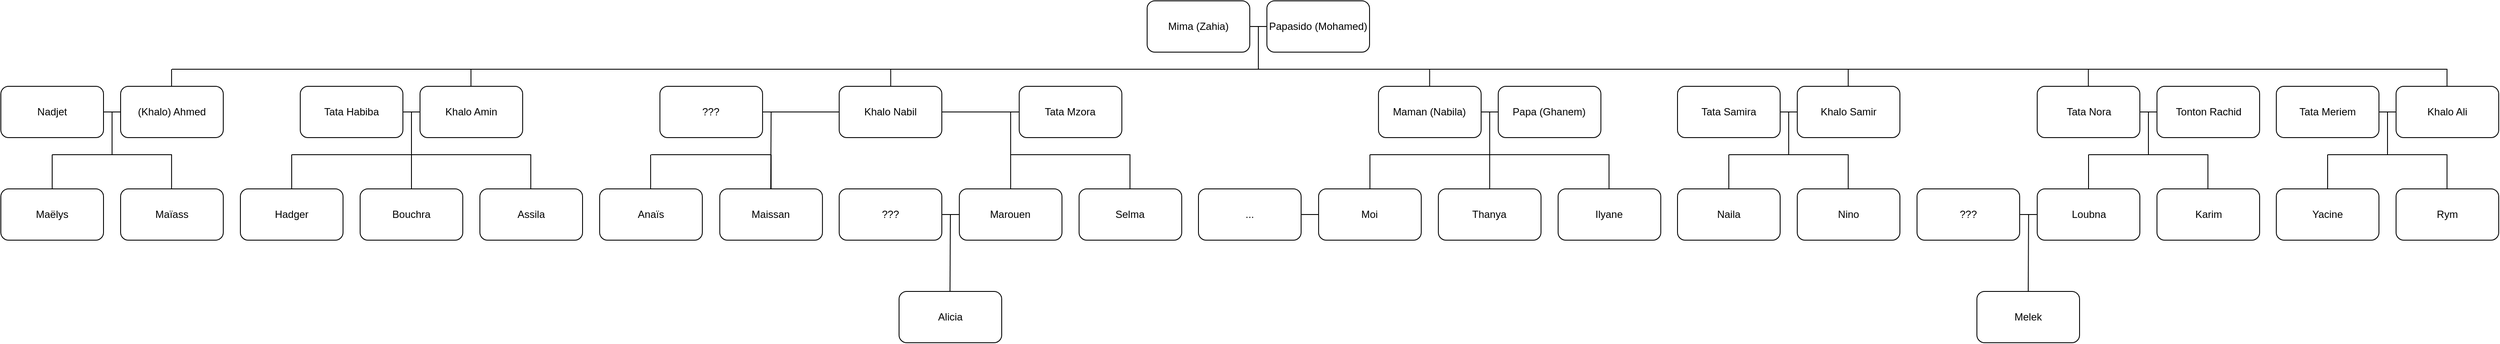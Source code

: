 <mxfile version="28.0.7">
  <diagram name="Page-1" id="Qdo_SYBLGGpn4ifu639h">
    <mxGraphModel dx="2784" dy="760" grid="1" gridSize="10" guides="1" tooltips="1" connect="1" arrows="1" fold="1" page="1" pageScale="1" pageWidth="827" pageHeight="1169" math="0" shadow="0">
      <root>
        <mxCell id="0" />
        <mxCell id="1" parent="0" />
        <mxCell id="HImxJRBcL6gJJ8b0BBrh-1" value="Moi" style="rounded=1;whiteSpace=wrap;html=1;" vertex="1" parent="1">
          <mxGeometry x="270.44" y="490" width="120" height="60" as="geometry" />
        </mxCell>
        <mxCell id="HImxJRBcL6gJJ8b0BBrh-2" value="Thanya" style="rounded=1;whiteSpace=wrap;html=1;" vertex="1" parent="1">
          <mxGeometry x="410.44" y="490" width="120" height="60" as="geometry" />
        </mxCell>
        <mxCell id="HImxJRBcL6gJJ8b0BBrh-3" value="Ilyane" style="rounded=1;whiteSpace=wrap;html=1;" vertex="1" parent="1">
          <mxGeometry x="550.44" y="490" width="120" height="60" as="geometry" />
        </mxCell>
        <mxCell id="HImxJRBcL6gJJ8b0BBrh-4" value="Maman (Nabila)" style="whiteSpace=wrap;html=1;rounded=1;" vertex="1" parent="1">
          <mxGeometry x="340.44" y="370" width="120" height="60" as="geometry" />
        </mxCell>
        <mxCell id="HImxJRBcL6gJJ8b0BBrh-5" value="Papa (Ghanem)" style="whiteSpace=wrap;html=1;rounded=1;" vertex="1" parent="1">
          <mxGeometry x="480.44" y="370" width="120" height="60" as="geometry" />
        </mxCell>
        <mxCell id="HImxJRBcL6gJJ8b0BBrh-6" value="" style="endArrow=none;html=1;rounded=0;exitX=1;exitY=0.5;exitDx=0;exitDy=0;entryX=0;entryY=0.5;entryDx=0;entryDy=0;" edge="1" parent="1" source="HImxJRBcL6gJJ8b0BBrh-4" target="HImxJRBcL6gJJ8b0BBrh-5">
          <mxGeometry width="50" height="50" relative="1" as="geometry">
            <mxPoint x="450.44" y="530" as="sourcePoint" />
            <mxPoint x="520.44" y="460" as="targetPoint" />
          </mxGeometry>
        </mxCell>
        <mxCell id="HImxJRBcL6gJJ8b0BBrh-7" value="" style="endArrow=none;html=1;rounded=0;exitX=0.5;exitY=0;exitDx=0;exitDy=0;" edge="1" parent="1" source="HImxJRBcL6gJJ8b0BBrh-2">
          <mxGeometry width="50" height="50" relative="1" as="geometry">
            <mxPoint x="450.44" y="530" as="sourcePoint" />
            <mxPoint x="470.44" y="400" as="targetPoint" />
          </mxGeometry>
        </mxCell>
        <mxCell id="HImxJRBcL6gJJ8b0BBrh-8" value="" style="endArrow=none;html=1;rounded=0;" edge="1" parent="1">
          <mxGeometry width="50" height="50" relative="1" as="geometry">
            <mxPoint x="330.44" y="450" as="sourcePoint" />
            <mxPoint x="610.44" y="450" as="targetPoint" />
          </mxGeometry>
        </mxCell>
        <mxCell id="HImxJRBcL6gJJ8b0BBrh-9" value="" style="endArrow=none;html=1;rounded=0;exitX=0.5;exitY=0;exitDx=0;exitDy=0;" edge="1" parent="1" source="HImxJRBcL6gJJ8b0BBrh-1">
          <mxGeometry width="50" height="50" relative="1" as="geometry">
            <mxPoint x="450.44" y="530" as="sourcePoint" />
            <mxPoint x="330.44" y="450" as="targetPoint" />
          </mxGeometry>
        </mxCell>
        <mxCell id="HImxJRBcL6gJJ8b0BBrh-10" value="" style="endArrow=none;html=1;rounded=0;exitX=0.5;exitY=0;exitDx=0;exitDy=0;" edge="1" parent="1">
          <mxGeometry width="50" height="50" relative="1" as="geometry">
            <mxPoint x="609.94" y="490" as="sourcePoint" />
            <mxPoint x="609.94" y="450" as="targetPoint" />
          </mxGeometry>
        </mxCell>
        <mxCell id="HImxJRBcL6gJJ8b0BBrh-11" value="" style="endArrow=none;html=1;rounded=0;exitX=0.5;exitY=0;exitDx=0;exitDy=0;" edge="1" parent="1">
          <mxGeometry width="50" height="50" relative="1" as="geometry">
            <mxPoint x="400.23" y="370" as="sourcePoint" />
            <mxPoint x="400.23" y="350" as="targetPoint" />
          </mxGeometry>
        </mxCell>
        <mxCell id="HImxJRBcL6gJJ8b0BBrh-12" value="..." style="whiteSpace=wrap;html=1;rounded=1;" vertex="1" parent="1">
          <mxGeometry x="130.0" y="490" width="120" height="60" as="geometry" />
        </mxCell>
        <mxCell id="HImxJRBcL6gJJ8b0BBrh-13" value="" style="endArrow=none;html=1;rounded=0;exitX=1;exitY=0.5;exitDx=0;exitDy=0;entryX=0;entryY=0.5;entryDx=0;entryDy=0;" edge="1" parent="1" source="HImxJRBcL6gJJ8b0BBrh-12">
          <mxGeometry width="50" height="50" relative="1" as="geometry">
            <mxPoint x="240" y="650" as="sourcePoint" />
            <mxPoint x="270.44" y="520" as="targetPoint" />
          </mxGeometry>
        </mxCell>
        <mxCell id="HImxJRBcL6gJJ8b0BBrh-14" value="Naila" style="rounded=1;whiteSpace=wrap;html=1;" vertex="1" parent="1">
          <mxGeometry x="690" y="490" width="120" height="60" as="geometry" />
        </mxCell>
        <mxCell id="HImxJRBcL6gJJ8b0BBrh-16" value="Nino" style="rounded=1;whiteSpace=wrap;html=1;" vertex="1" parent="1">
          <mxGeometry x="830" y="490" width="120" height="60" as="geometry" />
        </mxCell>
        <mxCell id="HImxJRBcL6gJJ8b0BBrh-17" value="Tata Samira" style="whiteSpace=wrap;html=1;rounded=1;" vertex="1" parent="1">
          <mxGeometry x="690" y="370" width="120" height="60" as="geometry" />
        </mxCell>
        <mxCell id="HImxJRBcL6gJJ8b0BBrh-18" value="Khalo Samir" style="whiteSpace=wrap;html=1;rounded=1;" vertex="1" parent="1">
          <mxGeometry x="830" y="370" width="120" height="60" as="geometry" />
        </mxCell>
        <mxCell id="HImxJRBcL6gJJ8b0BBrh-19" value="" style="endArrow=none;html=1;rounded=0;exitX=1;exitY=0.5;exitDx=0;exitDy=0;entryX=0;entryY=0.5;entryDx=0;entryDy=0;" edge="1" source="HImxJRBcL6gJJ8b0BBrh-17" target="HImxJRBcL6gJJ8b0BBrh-18" parent="1">
          <mxGeometry width="50" height="50" relative="1" as="geometry">
            <mxPoint x="800" y="530" as="sourcePoint" />
            <mxPoint x="870" y="460" as="targetPoint" />
          </mxGeometry>
        </mxCell>
        <mxCell id="HImxJRBcL6gJJ8b0BBrh-20" value="" style="endArrow=none;html=1;rounded=0;" edge="1" parent="1">
          <mxGeometry width="50" height="50" relative="1" as="geometry">
            <mxPoint x="820" y="450" as="sourcePoint" />
            <mxPoint x="820" y="400" as="targetPoint" />
          </mxGeometry>
        </mxCell>
        <mxCell id="HImxJRBcL6gJJ8b0BBrh-21" value="" style="endArrow=none;html=1;rounded=0;" edge="1" parent="1">
          <mxGeometry width="50" height="50" relative="1" as="geometry">
            <mxPoint x="750" y="450" as="sourcePoint" />
            <mxPoint x="890" y="450" as="targetPoint" />
          </mxGeometry>
        </mxCell>
        <mxCell id="HImxJRBcL6gJJ8b0BBrh-22" value="" style="endArrow=none;html=1;rounded=0;exitX=0.5;exitY=0;exitDx=0;exitDy=0;" edge="1" source="HImxJRBcL6gJJ8b0BBrh-14" parent="1">
          <mxGeometry width="50" height="50" relative="1" as="geometry">
            <mxPoint x="800" y="530" as="sourcePoint" />
            <mxPoint x="750" y="450" as="targetPoint" />
          </mxGeometry>
        </mxCell>
        <mxCell id="HImxJRBcL6gJJ8b0BBrh-23" value="" style="endArrow=none;html=1;rounded=0;exitX=0.5;exitY=0;exitDx=0;exitDy=0;" edge="1" parent="1">
          <mxGeometry width="50" height="50" relative="1" as="geometry">
            <mxPoint x="889.57" y="490" as="sourcePoint" />
            <mxPoint x="889.57" y="450" as="targetPoint" />
          </mxGeometry>
        </mxCell>
        <mxCell id="HImxJRBcL6gJJ8b0BBrh-24" value="" style="endArrow=none;html=1;rounded=0;exitX=0.5;exitY=0;exitDx=0;exitDy=0;" edge="1" parent="1">
          <mxGeometry width="50" height="50" relative="1" as="geometry">
            <mxPoint x="889.57" y="370" as="sourcePoint" />
            <mxPoint x="889.57" y="350" as="targetPoint" />
          </mxGeometry>
        </mxCell>
        <mxCell id="HImxJRBcL6gJJ8b0BBrh-25" value="Loubna" style="rounded=1;whiteSpace=wrap;html=1;" vertex="1" parent="1">
          <mxGeometry x="1110.5" y="490" width="120" height="60" as="geometry" />
        </mxCell>
        <mxCell id="HImxJRBcL6gJJ8b0BBrh-26" value="Karim" style="rounded=1;whiteSpace=wrap;html=1;" vertex="1" parent="1">
          <mxGeometry x="1250.5" y="490" width="120" height="60" as="geometry" />
        </mxCell>
        <mxCell id="HImxJRBcL6gJJ8b0BBrh-27" value="Tata Nora" style="whiteSpace=wrap;html=1;rounded=1;" vertex="1" parent="1">
          <mxGeometry x="1110.5" y="370" width="120" height="60" as="geometry" />
        </mxCell>
        <mxCell id="HImxJRBcL6gJJ8b0BBrh-28" value="Tonton Rachid" style="whiteSpace=wrap;html=1;rounded=1;" vertex="1" parent="1">
          <mxGeometry x="1250.5" y="370" width="120" height="60" as="geometry" />
        </mxCell>
        <mxCell id="HImxJRBcL6gJJ8b0BBrh-29" value="" style="endArrow=none;html=1;rounded=0;exitX=1;exitY=0.5;exitDx=0;exitDy=0;entryX=0;entryY=0.5;entryDx=0;entryDy=0;" edge="1" source="HImxJRBcL6gJJ8b0BBrh-27" target="HImxJRBcL6gJJ8b0BBrh-28" parent="1">
          <mxGeometry width="50" height="50" relative="1" as="geometry">
            <mxPoint x="1220.5" y="530" as="sourcePoint" />
            <mxPoint x="1290.5" y="460" as="targetPoint" />
          </mxGeometry>
        </mxCell>
        <mxCell id="HImxJRBcL6gJJ8b0BBrh-30" value="" style="endArrow=none;html=1;rounded=0;" edge="1" parent="1">
          <mxGeometry width="50" height="50" relative="1" as="geometry">
            <mxPoint x="1240.5" y="450" as="sourcePoint" />
            <mxPoint x="1240.5" y="400" as="targetPoint" />
          </mxGeometry>
        </mxCell>
        <mxCell id="HImxJRBcL6gJJ8b0BBrh-31" value="" style="endArrow=none;html=1;rounded=0;" edge="1" parent="1">
          <mxGeometry width="50" height="50" relative="1" as="geometry">
            <mxPoint x="1170.5" y="450" as="sourcePoint" />
            <mxPoint x="1310.5" y="450" as="targetPoint" />
          </mxGeometry>
        </mxCell>
        <mxCell id="HImxJRBcL6gJJ8b0BBrh-32" value="" style="endArrow=none;html=1;rounded=0;exitX=0.5;exitY=0;exitDx=0;exitDy=0;" edge="1" source="HImxJRBcL6gJJ8b0BBrh-25" parent="1">
          <mxGeometry width="50" height="50" relative="1" as="geometry">
            <mxPoint x="1220.5" y="530" as="sourcePoint" />
            <mxPoint x="1170.5" y="450" as="targetPoint" />
          </mxGeometry>
        </mxCell>
        <mxCell id="HImxJRBcL6gJJ8b0BBrh-33" value="" style="endArrow=none;html=1;rounded=0;exitX=0.5;exitY=0;exitDx=0;exitDy=0;" edge="1" parent="1">
          <mxGeometry width="50" height="50" relative="1" as="geometry">
            <mxPoint x="1310.07" y="490" as="sourcePoint" />
            <mxPoint x="1310.07" y="450" as="targetPoint" />
          </mxGeometry>
        </mxCell>
        <mxCell id="HImxJRBcL6gJJ8b0BBrh-34" value="" style="endArrow=none;html=1;rounded=0;exitX=0.5;exitY=0;exitDx=0;exitDy=0;" edge="1" parent="1">
          <mxGeometry width="50" height="50" relative="1" as="geometry">
            <mxPoint x="1170.29" y="370" as="sourcePoint" />
            <mxPoint x="1170.29" y="350" as="targetPoint" />
          </mxGeometry>
        </mxCell>
        <mxCell id="HImxJRBcL6gJJ8b0BBrh-35" value="???" style="rounded=1;whiteSpace=wrap;html=1;" vertex="1" parent="1">
          <mxGeometry x="970" y="490" width="120" height="60" as="geometry" />
        </mxCell>
        <mxCell id="HImxJRBcL6gJJ8b0BBrh-36" value="Yacine" style="rounded=1;whiteSpace=wrap;html=1;" vertex="1" parent="1">
          <mxGeometry x="1390" y="490" width="120" height="60" as="geometry" />
        </mxCell>
        <mxCell id="HImxJRBcL6gJJ8b0BBrh-37" value="Rym" style="rounded=1;whiteSpace=wrap;html=1;" vertex="1" parent="1">
          <mxGeometry x="1530" y="490" width="120" height="60" as="geometry" />
        </mxCell>
        <mxCell id="HImxJRBcL6gJJ8b0BBrh-38" value="Tata Meriem" style="whiteSpace=wrap;html=1;rounded=1;" vertex="1" parent="1">
          <mxGeometry x="1390" y="370" width="120" height="60" as="geometry" />
        </mxCell>
        <mxCell id="HImxJRBcL6gJJ8b0BBrh-39" value="Khalo Ali" style="whiteSpace=wrap;html=1;rounded=1;" vertex="1" parent="1">
          <mxGeometry x="1530" y="370" width="120" height="60" as="geometry" />
        </mxCell>
        <mxCell id="HImxJRBcL6gJJ8b0BBrh-40" value="" style="endArrow=none;html=1;rounded=0;exitX=1;exitY=0.5;exitDx=0;exitDy=0;entryX=0;entryY=0.5;entryDx=0;entryDy=0;" edge="1" source="HImxJRBcL6gJJ8b0BBrh-38" target="HImxJRBcL6gJJ8b0BBrh-39" parent="1">
          <mxGeometry width="50" height="50" relative="1" as="geometry">
            <mxPoint x="1500" y="530" as="sourcePoint" />
            <mxPoint x="1570" y="460" as="targetPoint" />
          </mxGeometry>
        </mxCell>
        <mxCell id="HImxJRBcL6gJJ8b0BBrh-41" value="" style="endArrow=none;html=1;rounded=0;" edge="1" parent="1">
          <mxGeometry width="50" height="50" relative="1" as="geometry">
            <mxPoint x="1520" y="450" as="sourcePoint" />
            <mxPoint x="1520" y="400" as="targetPoint" />
          </mxGeometry>
        </mxCell>
        <mxCell id="HImxJRBcL6gJJ8b0BBrh-42" value="" style="endArrow=none;html=1;rounded=0;" edge="1" parent="1">
          <mxGeometry width="50" height="50" relative="1" as="geometry">
            <mxPoint x="1450" y="450" as="sourcePoint" />
            <mxPoint x="1590" y="450" as="targetPoint" />
          </mxGeometry>
        </mxCell>
        <mxCell id="HImxJRBcL6gJJ8b0BBrh-43" value="" style="endArrow=none;html=1;rounded=0;exitX=0.5;exitY=0;exitDx=0;exitDy=0;" edge="1" source="HImxJRBcL6gJJ8b0BBrh-36" parent="1">
          <mxGeometry width="50" height="50" relative="1" as="geometry">
            <mxPoint x="1500" y="530" as="sourcePoint" />
            <mxPoint x="1450" y="450" as="targetPoint" />
          </mxGeometry>
        </mxCell>
        <mxCell id="HImxJRBcL6gJJ8b0BBrh-44" value="" style="endArrow=none;html=1;rounded=0;exitX=0.5;exitY=0;exitDx=0;exitDy=0;" edge="1" parent="1">
          <mxGeometry width="50" height="50" relative="1" as="geometry">
            <mxPoint x="1589.57" y="490" as="sourcePoint" />
            <mxPoint x="1589.57" y="450" as="targetPoint" />
          </mxGeometry>
        </mxCell>
        <mxCell id="HImxJRBcL6gJJ8b0BBrh-45" value="" style="endArrow=none;html=1;rounded=0;exitX=0.5;exitY=0;exitDx=0;exitDy=0;" edge="1" parent="1">
          <mxGeometry width="50" height="50" relative="1" as="geometry">
            <mxPoint x="1589.57" y="370" as="sourcePoint" />
            <mxPoint x="1589.57" y="350" as="targetPoint" />
          </mxGeometry>
        </mxCell>
        <mxCell id="HImxJRBcL6gJJ8b0BBrh-57" value="Maissan" style="rounded=1;whiteSpace=wrap;html=1;" vertex="1" parent="1">
          <mxGeometry x="-429.56" y="490" width="120" height="60" as="geometry" />
        </mxCell>
        <mxCell id="HImxJRBcL6gJJ8b0BBrh-58" value="Marouen" style="rounded=1;whiteSpace=wrap;html=1;" vertex="1" parent="1">
          <mxGeometry x="-149.56" y="490" width="120" height="60" as="geometry" />
        </mxCell>
        <mxCell id="HImxJRBcL6gJJ8b0BBrh-59" value="Selma" style="rounded=1;whiteSpace=wrap;html=1;" vertex="1" parent="1">
          <mxGeometry x="-9.56" y="490" width="120" height="60" as="geometry" />
        </mxCell>
        <mxCell id="HImxJRBcL6gJJ8b0BBrh-60" value="Khalo Nabil" style="whiteSpace=wrap;html=1;rounded=1;" vertex="1" parent="1">
          <mxGeometry x="-290.0" y="370" width="120" height="60" as="geometry" />
        </mxCell>
        <mxCell id="HImxJRBcL6gJJ8b0BBrh-61" value="Tata Mzora" style="whiteSpace=wrap;html=1;rounded=1;" vertex="1" parent="1">
          <mxGeometry x="-79.56" y="370" width="120" height="60" as="geometry" />
        </mxCell>
        <mxCell id="HImxJRBcL6gJJ8b0BBrh-62" value="" style="endArrow=none;html=1;rounded=0;exitX=1;exitY=0.5;exitDx=0;exitDy=0;entryX=0;entryY=0.5;entryDx=0;entryDy=0;" edge="1" source="HImxJRBcL6gJJ8b0BBrh-60" target="HImxJRBcL6gJJ8b0BBrh-61" parent="1">
          <mxGeometry width="50" height="50" relative="1" as="geometry">
            <mxPoint x="-109.56" y="530" as="sourcePoint" />
            <mxPoint x="-39.56" y="460" as="targetPoint" />
          </mxGeometry>
        </mxCell>
        <mxCell id="HImxJRBcL6gJJ8b0BBrh-63" value="" style="endArrow=none;html=1;rounded=0;exitX=0.5;exitY=0;exitDx=0;exitDy=0;" edge="1" source="HImxJRBcL6gJJ8b0BBrh-58" parent="1">
          <mxGeometry width="50" height="50" relative="1" as="geometry">
            <mxPoint x="-109.56" y="530" as="sourcePoint" />
            <mxPoint x="-89.56" y="400" as="targetPoint" />
          </mxGeometry>
        </mxCell>
        <mxCell id="HImxJRBcL6gJJ8b0BBrh-64" value="" style="endArrow=none;html=1;rounded=0;" edge="1" parent="1">
          <mxGeometry width="50" height="50" relative="1" as="geometry">
            <mxPoint x="-90" y="450" as="sourcePoint" />
            <mxPoint x="50.44" y="450" as="targetPoint" />
          </mxGeometry>
        </mxCell>
        <mxCell id="HImxJRBcL6gJJ8b0BBrh-65" value="" style="endArrow=none;html=1;rounded=0;exitX=0.5;exitY=0;exitDx=0;exitDy=0;" edge="1" source="HImxJRBcL6gJJ8b0BBrh-57" parent="1">
          <mxGeometry width="50" height="50" relative="1" as="geometry">
            <mxPoint x="-249.56" y="530" as="sourcePoint" />
            <mxPoint x="-369.56" y="450" as="targetPoint" />
          </mxGeometry>
        </mxCell>
        <mxCell id="HImxJRBcL6gJJ8b0BBrh-66" value="" style="endArrow=none;html=1;rounded=0;exitX=0.5;exitY=0;exitDx=0;exitDy=0;" edge="1" parent="1">
          <mxGeometry width="50" height="50" relative="1" as="geometry">
            <mxPoint x="49.94" y="490" as="sourcePoint" />
            <mxPoint x="49.94" y="450" as="targetPoint" />
          </mxGeometry>
        </mxCell>
        <mxCell id="HImxJRBcL6gJJ8b0BBrh-67" value="" style="endArrow=none;html=1;rounded=0;exitX=0.5;exitY=0;exitDx=0;exitDy=0;" edge="1" parent="1">
          <mxGeometry width="50" height="50" relative="1" as="geometry">
            <mxPoint x="-229.77" y="370" as="sourcePoint" />
            <mxPoint x="-229.77" y="350" as="targetPoint" />
          </mxGeometry>
        </mxCell>
        <mxCell id="HImxJRBcL6gJJ8b0BBrh-68" value="Anaïs" style="whiteSpace=wrap;html=1;rounded=1;" vertex="1" parent="1">
          <mxGeometry x="-570" y="490" width="120" height="60" as="geometry" />
        </mxCell>
        <mxCell id="HImxJRBcL6gJJ8b0BBrh-70" value="Hadger" style="rounded=1;whiteSpace=wrap;html=1;" vertex="1" parent="1">
          <mxGeometry x="-990" y="490" width="120" height="60" as="geometry" />
        </mxCell>
        <mxCell id="HImxJRBcL6gJJ8b0BBrh-71" value="Bouchra" style="rounded=1;whiteSpace=wrap;html=1;" vertex="1" parent="1">
          <mxGeometry x="-850" y="490" width="120" height="60" as="geometry" />
        </mxCell>
        <mxCell id="HImxJRBcL6gJJ8b0BBrh-72" value="Assila" style="rounded=1;whiteSpace=wrap;html=1;" vertex="1" parent="1">
          <mxGeometry x="-710" y="490" width="120" height="60" as="geometry" />
        </mxCell>
        <mxCell id="HImxJRBcL6gJJ8b0BBrh-73" value="Tata Habiba" style="whiteSpace=wrap;html=1;rounded=1;" vertex="1" parent="1">
          <mxGeometry x="-920" y="370" width="120" height="60" as="geometry" />
        </mxCell>
        <mxCell id="HImxJRBcL6gJJ8b0BBrh-74" value="Khalo Amin" style="whiteSpace=wrap;html=1;rounded=1;" vertex="1" parent="1">
          <mxGeometry x="-780" y="370" width="120" height="60" as="geometry" />
        </mxCell>
        <mxCell id="HImxJRBcL6gJJ8b0BBrh-75" value="" style="endArrow=none;html=1;rounded=0;exitX=1;exitY=0.5;exitDx=0;exitDy=0;entryX=0;entryY=0.5;entryDx=0;entryDy=0;" edge="1" source="HImxJRBcL6gJJ8b0BBrh-73" target="HImxJRBcL6gJJ8b0BBrh-74" parent="1">
          <mxGeometry width="50" height="50" relative="1" as="geometry">
            <mxPoint x="-810" y="530" as="sourcePoint" />
            <mxPoint x="-740" y="460" as="targetPoint" />
          </mxGeometry>
        </mxCell>
        <mxCell id="HImxJRBcL6gJJ8b0BBrh-76" value="" style="endArrow=none;html=1;rounded=0;exitX=0.5;exitY=0;exitDx=0;exitDy=0;" edge="1" source="HImxJRBcL6gJJ8b0BBrh-71" parent="1">
          <mxGeometry width="50" height="50" relative="1" as="geometry">
            <mxPoint x="-810" y="530" as="sourcePoint" />
            <mxPoint x="-790" y="400" as="targetPoint" />
          </mxGeometry>
        </mxCell>
        <mxCell id="HImxJRBcL6gJJ8b0BBrh-77" value="" style="endArrow=none;html=1;rounded=0;" edge="1" parent="1">
          <mxGeometry width="50" height="50" relative="1" as="geometry">
            <mxPoint x="-930" y="450" as="sourcePoint" />
            <mxPoint x="-650" y="450" as="targetPoint" />
          </mxGeometry>
        </mxCell>
        <mxCell id="HImxJRBcL6gJJ8b0BBrh-78" value="" style="endArrow=none;html=1;rounded=0;exitX=0.5;exitY=0;exitDx=0;exitDy=0;" edge="1" source="HImxJRBcL6gJJ8b0BBrh-70" parent="1">
          <mxGeometry width="50" height="50" relative="1" as="geometry">
            <mxPoint x="-810" y="530" as="sourcePoint" />
            <mxPoint x="-930" y="450" as="targetPoint" />
          </mxGeometry>
        </mxCell>
        <mxCell id="HImxJRBcL6gJJ8b0BBrh-79" value="" style="endArrow=none;html=1;rounded=0;exitX=0.5;exitY=0;exitDx=0;exitDy=0;" edge="1" parent="1">
          <mxGeometry width="50" height="50" relative="1" as="geometry">
            <mxPoint x="-650.5" y="490" as="sourcePoint" />
            <mxPoint x="-650.5" y="450" as="targetPoint" />
          </mxGeometry>
        </mxCell>
        <mxCell id="HImxJRBcL6gJJ8b0BBrh-80" value="" style="endArrow=none;html=1;rounded=0;exitX=0.5;exitY=0;exitDx=0;exitDy=0;" edge="1" parent="1">
          <mxGeometry width="50" height="50" relative="1" as="geometry">
            <mxPoint x="-720.43" y="370" as="sourcePoint" />
            <mxPoint x="-720.43" y="350" as="targetPoint" />
          </mxGeometry>
        </mxCell>
        <mxCell id="HImxJRBcL6gJJ8b0BBrh-81" value="Maëlys" style="rounded=1;whiteSpace=wrap;html=1;" vertex="1" parent="1">
          <mxGeometry x="-1270" y="490" width="120" height="60" as="geometry" />
        </mxCell>
        <mxCell id="HImxJRBcL6gJJ8b0BBrh-82" value="Maïass" style="rounded=1;whiteSpace=wrap;html=1;" vertex="1" parent="1">
          <mxGeometry x="-1130" y="490" width="120" height="60" as="geometry" />
        </mxCell>
        <mxCell id="HImxJRBcL6gJJ8b0BBrh-83" value="Nadjet" style="whiteSpace=wrap;html=1;rounded=1;" vertex="1" parent="1">
          <mxGeometry x="-1270" y="370" width="120" height="60" as="geometry" />
        </mxCell>
        <mxCell id="HImxJRBcL6gJJ8b0BBrh-84" value="(Khalo) Ahmed" style="whiteSpace=wrap;html=1;rounded=1;" vertex="1" parent="1">
          <mxGeometry x="-1130" y="370" width="120" height="60" as="geometry" />
        </mxCell>
        <mxCell id="HImxJRBcL6gJJ8b0BBrh-85" value="" style="endArrow=none;html=1;rounded=0;exitX=1;exitY=0.5;exitDx=0;exitDy=0;entryX=0;entryY=0.5;entryDx=0;entryDy=0;" edge="1" source="HImxJRBcL6gJJ8b0BBrh-83" target="HImxJRBcL6gJJ8b0BBrh-84" parent="1">
          <mxGeometry width="50" height="50" relative="1" as="geometry">
            <mxPoint x="-1160" y="530" as="sourcePoint" />
            <mxPoint x="-1090" y="460" as="targetPoint" />
          </mxGeometry>
        </mxCell>
        <mxCell id="HImxJRBcL6gJJ8b0BBrh-86" value="" style="endArrow=none;html=1;rounded=0;" edge="1" parent="1">
          <mxGeometry width="50" height="50" relative="1" as="geometry">
            <mxPoint x="-1140" y="450" as="sourcePoint" />
            <mxPoint x="-1140" y="400" as="targetPoint" />
          </mxGeometry>
        </mxCell>
        <mxCell id="HImxJRBcL6gJJ8b0BBrh-87" value="" style="endArrow=none;html=1;rounded=0;" edge="1" parent="1">
          <mxGeometry width="50" height="50" relative="1" as="geometry">
            <mxPoint x="-1210" y="450" as="sourcePoint" />
            <mxPoint x="-1070" y="450" as="targetPoint" />
          </mxGeometry>
        </mxCell>
        <mxCell id="HImxJRBcL6gJJ8b0BBrh-88" value="" style="endArrow=none;html=1;rounded=0;exitX=0.5;exitY=0;exitDx=0;exitDy=0;" edge="1" source="HImxJRBcL6gJJ8b0BBrh-81" parent="1">
          <mxGeometry width="50" height="50" relative="1" as="geometry">
            <mxPoint x="-1160" y="530" as="sourcePoint" />
            <mxPoint x="-1210" y="450" as="targetPoint" />
          </mxGeometry>
        </mxCell>
        <mxCell id="HImxJRBcL6gJJ8b0BBrh-89" value="" style="endArrow=none;html=1;rounded=0;exitX=0.5;exitY=0;exitDx=0;exitDy=0;" edge="1" parent="1">
          <mxGeometry width="50" height="50" relative="1" as="geometry">
            <mxPoint x="-1070.43" y="490" as="sourcePoint" />
            <mxPoint x="-1070.43" y="450" as="targetPoint" />
          </mxGeometry>
        </mxCell>
        <mxCell id="HImxJRBcL6gJJ8b0BBrh-90" value="" style="endArrow=none;html=1;rounded=0;exitX=0.5;exitY=0;exitDx=0;exitDy=0;" edge="1" parent="1">
          <mxGeometry width="50" height="50" relative="1" as="geometry">
            <mxPoint x="-1070.43" y="370" as="sourcePoint" />
            <mxPoint x="-1070.43" y="350" as="targetPoint" />
          </mxGeometry>
        </mxCell>
        <mxCell id="HImxJRBcL6gJJ8b0BBrh-91" value="???" style="whiteSpace=wrap;html=1;rounded=1;" vertex="1" parent="1">
          <mxGeometry x="-499.56" y="370" width="120" height="60" as="geometry" />
        </mxCell>
        <mxCell id="HImxJRBcL6gJJ8b0BBrh-92" value="" style="endArrow=none;html=1;rounded=0;exitX=1;exitY=0.5;exitDx=0;exitDy=0;entryX=0;entryY=0.5;entryDx=0;entryDy=0;" edge="1" target="HImxJRBcL6gJJ8b0BBrh-60" parent="1">
          <mxGeometry width="50" height="50" relative="1" as="geometry">
            <mxPoint x="-380" y="400" as="sourcePoint" />
            <mxPoint x="-359.56" y="400" as="targetPoint" />
          </mxGeometry>
        </mxCell>
        <mxCell id="HImxJRBcL6gJJ8b0BBrh-93" value="" style="endArrow=none;html=1;rounded=0;exitX=0.5;exitY=0;exitDx=0;exitDy=0;" edge="1" parent="1">
          <mxGeometry width="50" height="50" relative="1" as="geometry">
            <mxPoint x="-370" y="490" as="sourcePoint" />
            <mxPoint x="-369.56" y="400" as="targetPoint" />
          </mxGeometry>
        </mxCell>
        <mxCell id="HImxJRBcL6gJJ8b0BBrh-94" value="" style="endArrow=none;html=1;rounded=0;" edge="1" parent="1">
          <mxGeometry width="50" height="50" relative="1" as="geometry">
            <mxPoint x="-509.78" y="450" as="sourcePoint" />
            <mxPoint x="-369.34" y="450" as="targetPoint" />
          </mxGeometry>
        </mxCell>
        <mxCell id="HImxJRBcL6gJJ8b0BBrh-95" value="" style="endArrow=none;html=1;rounded=0;exitX=0.5;exitY=0;exitDx=0;exitDy=0;" edge="1" parent="1">
          <mxGeometry width="50" height="50" relative="1" as="geometry">
            <mxPoint x="-510.43" y="490" as="sourcePoint" />
            <mxPoint x="-510.43" y="450" as="targetPoint" />
          </mxGeometry>
        </mxCell>
        <mxCell id="HImxJRBcL6gJJ8b0BBrh-96" value="" style="endArrow=none;html=1;rounded=0;exitX=1;exitY=0.5;exitDx=0;exitDy=0;entryX=0;entryY=0.5;entryDx=0;entryDy=0;" edge="1" parent="1">
          <mxGeometry width="50" height="50" relative="1" as="geometry">
            <mxPoint x="1090" y="520" as="sourcePoint" />
            <mxPoint x="1110" y="520" as="targetPoint" />
          </mxGeometry>
        </mxCell>
        <mxCell id="HImxJRBcL6gJJ8b0BBrh-97" value="" style="endArrow=none;html=1;rounded=0;exitX=0.5;exitY=0;exitDx=0;exitDy=0;" edge="1" parent="1">
          <mxGeometry width="50" height="50" relative="1" as="geometry">
            <mxPoint x="1100" y="610" as="sourcePoint" />
            <mxPoint x="1100.44" y="520" as="targetPoint" />
          </mxGeometry>
        </mxCell>
        <mxCell id="HImxJRBcL6gJJ8b0BBrh-98" value="Melek" style="rounded=1;whiteSpace=wrap;html=1;" vertex="1" parent="1">
          <mxGeometry x="1040" y="610" width="120" height="60" as="geometry" />
        </mxCell>
        <mxCell id="HImxJRBcL6gJJ8b0BBrh-99" value="???" style="whiteSpace=wrap;html=1;rounded=1;" vertex="1" parent="1">
          <mxGeometry x="-290.0" y="490" width="120" height="60" as="geometry" />
        </mxCell>
        <mxCell id="HImxJRBcL6gJJ8b0BBrh-101" value="" style="endArrow=none;html=1;rounded=0;exitX=1;exitY=0.5;exitDx=0;exitDy=0;entryX=0;entryY=0.5;entryDx=0;entryDy=0;" edge="1" parent="1" source="HImxJRBcL6gJJ8b0BBrh-99" target="HImxJRBcL6gJJ8b0BBrh-58">
          <mxGeometry width="50" height="50" relative="1" as="geometry">
            <mxPoint x="-790" y="410" as="sourcePoint" />
            <mxPoint x="-770" y="410" as="targetPoint" />
          </mxGeometry>
        </mxCell>
        <mxCell id="HImxJRBcL6gJJ8b0BBrh-102" value="" style="endArrow=none;html=1;rounded=0;exitX=0.5;exitY=0;exitDx=0;exitDy=0;" edge="1" parent="1">
          <mxGeometry width="50" height="50" relative="1" as="geometry">
            <mxPoint x="-160.44" y="610" as="sourcePoint" />
            <mxPoint x="-160.0" y="520" as="targetPoint" />
          </mxGeometry>
        </mxCell>
        <mxCell id="HImxJRBcL6gJJ8b0BBrh-103" value="Alicia" style="rounded=1;whiteSpace=wrap;html=1;" vertex="1" parent="1">
          <mxGeometry x="-220.0" y="610" width="120" height="60" as="geometry" />
        </mxCell>
        <mxCell id="HImxJRBcL6gJJ8b0BBrh-104" value="" style="endArrow=none;html=1;rounded=0;" edge="1" parent="1">
          <mxGeometry width="50" height="50" relative="1" as="geometry">
            <mxPoint x="-1070" y="350" as="sourcePoint" />
            <mxPoint x="1590" y="350" as="targetPoint" />
          </mxGeometry>
        </mxCell>
        <mxCell id="HImxJRBcL6gJJ8b0BBrh-105" value="Mima (Zahia)" style="whiteSpace=wrap;html=1;rounded=1;strokeColor=light-dark(#000000,#FF0000);" vertex="1" parent="1">
          <mxGeometry x="70" y="270" width="120" height="60" as="geometry" />
        </mxCell>
        <mxCell id="HImxJRBcL6gJJ8b0BBrh-106" value="Papasido (Mohamed)" style="whiteSpace=wrap;html=1;rounded=1;" vertex="1" parent="1">
          <mxGeometry x="210" y="270" width="120" height="60" as="geometry" />
        </mxCell>
        <mxCell id="HImxJRBcL6gJJ8b0BBrh-107" value="" style="endArrow=none;html=1;rounded=0;exitX=1;exitY=0.5;exitDx=0;exitDy=0;entryX=0;entryY=0.5;entryDx=0;entryDy=0;" edge="1" source="HImxJRBcL6gJJ8b0BBrh-105" target="HImxJRBcL6gJJ8b0BBrh-106" parent="1">
          <mxGeometry width="50" height="50" relative="1" as="geometry">
            <mxPoint x="180" y="430" as="sourcePoint" />
            <mxPoint x="250" y="360" as="targetPoint" />
          </mxGeometry>
        </mxCell>
        <mxCell id="HImxJRBcL6gJJ8b0BBrh-108" value="" style="endArrow=none;html=1;rounded=0;" edge="1" parent="1">
          <mxGeometry width="50" height="50" relative="1" as="geometry">
            <mxPoint x="200" y="350" as="sourcePoint" />
            <mxPoint x="200" y="300" as="targetPoint" />
          </mxGeometry>
        </mxCell>
      </root>
    </mxGraphModel>
  </diagram>
</mxfile>
